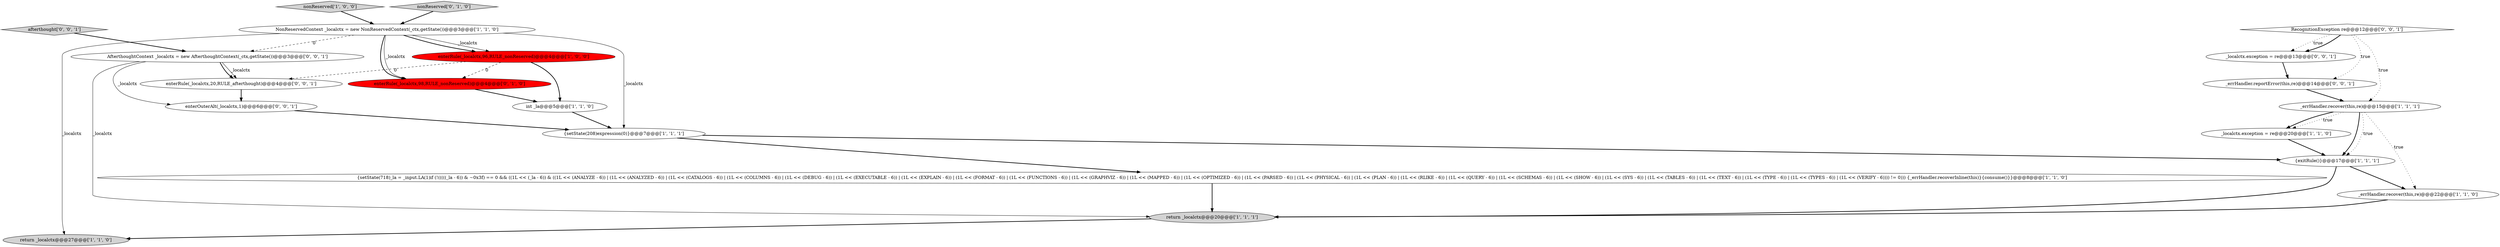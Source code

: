 digraph {
15 [style = filled, label = "enterOuterAlt(_localctx,1)@@@6@@@['0', '0', '1']", fillcolor = white, shape = ellipse image = "AAA0AAABBB3BBB"];
2 [style = filled, label = "nonReserved['1', '0', '0']", fillcolor = lightgray, shape = diamond image = "AAA0AAABBB1BBB"];
9 [style = filled, label = "NonReservedContext _localctx = new NonReservedContext(_ctx,getState())@@@3@@@['1', '1', '0']", fillcolor = white, shape = ellipse image = "AAA0AAABBB1BBB"];
12 [style = filled, label = "nonReserved['0', '1', '0']", fillcolor = lightgray, shape = diamond image = "AAA0AAABBB2BBB"];
7 [style = filled, label = "{setState(208)expression(0)}@@@7@@@['1', '1', '1']", fillcolor = white, shape = ellipse image = "AAA0AAABBB1BBB"];
3 [style = filled, label = "{exitRule()}@@@17@@@['1', '1', '1']", fillcolor = white, shape = ellipse image = "AAA0AAABBB1BBB"];
0 [style = filled, label = "return _localctx@@@20@@@['1', '1', '1']", fillcolor = lightgray, shape = ellipse image = "AAA0AAABBB1BBB"];
5 [style = filled, label = "enterRule(_localctx,96,RULE_nonReserved)@@@4@@@['1', '0', '0']", fillcolor = red, shape = ellipse image = "AAA1AAABBB1BBB"];
1 [style = filled, label = "return _localctx@@@27@@@['1', '1', '0']", fillcolor = lightgray, shape = ellipse image = "AAA0AAABBB1BBB"];
17 [style = filled, label = "_errHandler.reportError(this,re)@@@14@@@['0', '0', '1']", fillcolor = white, shape = ellipse image = "AAA0AAABBB3BBB"];
10 [style = filled, label = "_localctx.exception = re@@@20@@@['1', '1', '0']", fillcolor = white, shape = ellipse image = "AAA0AAABBB1BBB"];
8 [style = filled, label = "{setState(718)_la = _input.LA(1)if (!(((((_la - 6)) & ~0x3f) == 0 && ((1L << (_la - 6)) & ((1L << (ANALYZE - 6)) | (1L << (ANALYZED - 6)) | (1L << (CATALOGS - 6)) | (1L << (COLUMNS - 6)) | (1L << (DEBUG - 6)) | (1L << (EXECUTABLE - 6)) | (1L << (EXPLAIN - 6)) | (1L << (FORMAT - 6)) | (1L << (FUNCTIONS - 6)) | (1L << (GRAPHVIZ - 6)) | (1L << (MAPPED - 6)) | (1L << (OPTIMIZED - 6)) | (1L << (PARSED - 6)) | (1L << (PHYSICAL - 6)) | (1L << (PLAN - 6)) | (1L << (RLIKE - 6)) | (1L << (QUERY - 6)) | (1L << (SCHEMAS - 6)) | (1L << (SHOW - 6)) | (1L << (SYS - 6)) | (1L << (TABLES - 6)) | (1L << (TEXT - 6)) | (1L << (TYPE - 6)) | (1L << (TYPES - 6)) | (1L << (VERIFY - 6)))) != 0))) {_errHandler.recoverInline(this)}{consume()}}@@@8@@@['1', '1', '0']", fillcolor = white, shape = ellipse image = "AAA0AAABBB1BBB"];
6 [style = filled, label = "_errHandler.recover(this,re)@@@15@@@['1', '1', '1']", fillcolor = white, shape = ellipse image = "AAA0AAABBB1BBB"];
11 [style = filled, label = "int _la@@@5@@@['1', '1', '0']", fillcolor = white, shape = ellipse image = "AAA0AAABBB1BBB"];
4 [style = filled, label = "_errHandler.recover(this,re)@@@22@@@['1', '1', '0']", fillcolor = white, shape = ellipse image = "AAA0AAABBB1BBB"];
18 [style = filled, label = "AfterthoughtContext _localctx = new AfterthoughtContext(_ctx,getState())@@@3@@@['0', '0', '1']", fillcolor = white, shape = ellipse image = "AAA0AAABBB3BBB"];
16 [style = filled, label = "RecognitionException re@@@12@@@['0', '0', '1']", fillcolor = white, shape = diamond image = "AAA0AAABBB3BBB"];
14 [style = filled, label = "enterRule(_localctx,20,RULE_afterthought)@@@4@@@['0', '0', '1']", fillcolor = white, shape = ellipse image = "AAA0AAABBB3BBB"];
13 [style = filled, label = "enterRule(_localctx,98,RULE_nonReserved)@@@4@@@['0', '1', '0']", fillcolor = red, shape = ellipse image = "AAA1AAABBB2BBB"];
20 [style = filled, label = "afterthought['0', '0', '1']", fillcolor = lightgray, shape = diamond image = "AAA0AAABBB3BBB"];
19 [style = filled, label = "_localctx.exception = re@@@13@@@['0', '0', '1']", fillcolor = white, shape = ellipse image = "AAA0AAABBB3BBB"];
5->13 [style = dashed, label="0"];
16->19 [style = dotted, label="true"];
6->3 [style = bold, label=""];
9->5 [style = solid, label="_localctx"];
5->14 [style = dashed, label="0"];
9->7 [style = solid, label="_localctx"];
18->15 [style = solid, label="_localctx"];
15->7 [style = bold, label=""];
17->6 [style = bold, label=""];
9->18 [style = dashed, label="0"];
16->17 [style = dotted, label="true"];
18->0 [style = solid, label="_localctx"];
18->14 [style = solid, label="_localctx"];
10->3 [style = bold, label=""];
19->17 [style = bold, label=""];
2->9 [style = bold, label=""];
16->19 [style = bold, label=""];
7->8 [style = bold, label=""];
12->9 [style = bold, label=""];
3->4 [style = bold, label=""];
13->11 [style = bold, label=""];
7->3 [style = bold, label=""];
3->0 [style = bold, label=""];
4->0 [style = bold, label=""];
8->0 [style = bold, label=""];
20->18 [style = bold, label=""];
6->10 [style = dotted, label="true"];
9->1 [style = solid, label="_localctx"];
6->4 [style = dotted, label="true"];
9->13 [style = solid, label="_localctx"];
0->1 [style = bold, label=""];
6->10 [style = bold, label=""];
9->5 [style = bold, label=""];
14->15 [style = bold, label=""];
5->11 [style = bold, label=""];
6->3 [style = dotted, label="true"];
18->14 [style = bold, label=""];
11->7 [style = bold, label=""];
16->6 [style = dotted, label="true"];
9->13 [style = bold, label=""];
}
